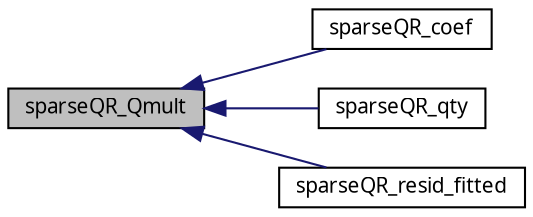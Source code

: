 digraph G
{
  edge [fontname="FreeSans.ttf",fontsize=10,labelfontname="FreeSans.ttf",labelfontsize=10];
  node [fontname="FreeSans.ttf",fontsize=10,shape=record];
  rankdir=LR;
  Node1 [label="sparseQR_Qmult",height=0.2,width=0.4,color="black", fillcolor="grey75", style="filled" fontcolor="black"];
  Node1 -> Node2 [dir=back,color="midnightblue",fontsize=10,style="solid",fontname="FreeSans.ttf"];
  Node2 [label="sparseQR_coef",height=0.2,width=0.4,color="black", fillcolor="white", style="filled",URL="$sparseQR_8h.html#614549a94002c7e1407cde03a911e16a"];
  Node1 -> Node3 [dir=back,color="midnightblue",fontsize=10,style="solid",fontname="FreeSans.ttf"];
  Node3 [label="sparseQR_qty",height=0.2,width=0.4,color="black", fillcolor="white", style="filled",URL="$sparseQR_8h.html#77c75b1c89f4e32f426420faa76275a9"];
  Node1 -> Node4 [dir=back,color="midnightblue",fontsize=10,style="solid",fontname="FreeSans.ttf"];
  Node4 [label="sparseQR_resid_fitted",height=0.2,width=0.4,color="black", fillcolor="white", style="filled",URL="$sparseQR_8h.html#43eb94cb27f10aedba5ce50939a9b45c"];
}
